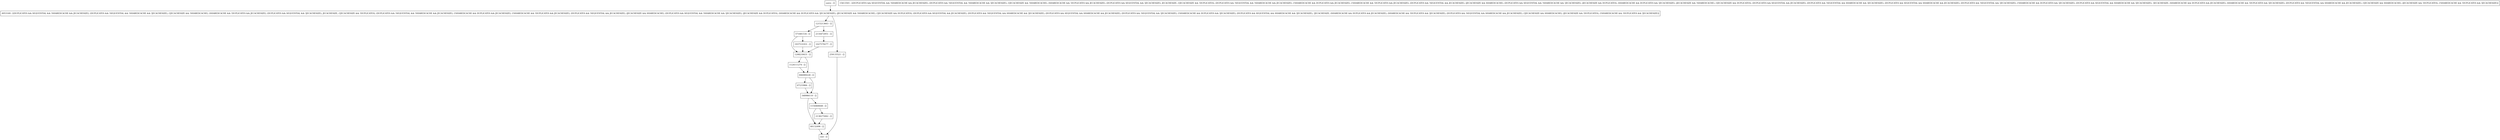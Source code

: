 digraph finishInit {
node [shape=record];
1208218431 [label="1208218431 - []"];
1937531931 [label="1937531931 - []"];
1215213663 [label="1215213663 - []"];
67233984 [label="67233984 - []"];
1124111274 [label="1124111274 - []"];
entry [label="entry - []"];
exit [label="exit - []"];
259135521 [label="259135521 - []"];
60132496 [label="60132496 - []"];
15613501 [label="15613501 - [(DUPLICATES && SEQUENTIAL && !SHAREDCACHE && JECACHESIZE), (DUPLICATES && !SEQUENTIAL && !SHAREDCACHE && !JECACHESIZE), (!JECACHESIZE && !SHAREDCACHE), (SHAREDCACHE && !DUPLICATES && JECACHESIZE), (DUPLICATES && SEQUENTIAL && !JECACHESIZE), JECACHESIZE, (!JECACHESIZE && !DUPLICATES), (DUPLICATES && !SEQUENTIAL && !SHAREDCACHE && JECACHESIZE), (!SHAREDCACHE && DUPLICATES && JECACHESIZE), (!SHAREDCACHE && !DUPLICATES && JECACHESIZE), (DUPLICATES && !SEQUENTIAL && JECACHESIZE), (JECACHESIZE && SHAREDCACHE), (DUPLICATES && SEQUENTIAL && !SHAREDCACHE && !JECACHESIZE), (JECACHESIZE && DUPLICATES), (SHAREDCACHE && DUPLICATES && !JECACHESIZE), (JECACHESIZE && !SHAREDCACHE), (!JECACHESIZE && DUPLICATES), (DUPLICATES && SEQUENTIAL && JECACHESIZE), (DUPLICATES && !SEQUENTIAL && SHAREDCACHE && !JECACHESIZE), (DUPLICATES && SEQUENTIAL && SHAREDCACHE && JECACHESIZE), (DUPLICATES && !SEQUENTIAL && !JECACHESIZE), (!SHAREDCACHE && DUPLICATES && !JECACHESIZE), (DUPLICATES && SEQUENTIAL && SHAREDCACHE && !JECACHESIZE), !JECACHESIZE, (SHAREDCACHE && DUPLICATES && JECACHESIZE), (SHAREDCACHE && !DUPLICATES && !JECACHESIZE), (DUPLICATES && !SEQUENTIAL && SHAREDCACHE && JECACHESIZE), (!JECACHESIZE && SHAREDCACHE), (JECACHESIZE && !DUPLICATES), (!SHAREDCACHE && !DUPLICATES && !JECACHESIZE)]"];
571681534 [label="571681534 - []"];
1027579277 [label="1027579277 - []"];
1154468448 [label="1154468448 - []"];
4953169 [label="4953169 - [(DUPLICATES && SEQUENTIAL && !SHAREDCACHE && JECACHESIZE), (DUPLICATES && !SEQUENTIAL && !SHAREDCACHE && !JECACHESIZE), (!JECACHESIZE && !SHAREDCACHE), (SHAREDCACHE && !DUPLICATES && JECACHESIZE), (DUPLICATES && SEQUENTIAL && !JECACHESIZE), JECACHESIZE, (!JECACHESIZE && !DUPLICATES), (DUPLICATES && !SEQUENTIAL && !SHAREDCACHE && JECACHESIZE), (!SHAREDCACHE && DUPLICATES && JECACHESIZE), (!SHAREDCACHE && !DUPLICATES && JECACHESIZE), (DUPLICATES && !SEQUENTIAL && JECACHESIZE), (JECACHESIZE && SHAREDCACHE), (DUPLICATES && SEQUENTIAL && !SHAREDCACHE && !JECACHESIZE), (JECACHESIZE && DUPLICATES), (SHAREDCACHE && DUPLICATES && !JECACHESIZE), (JECACHESIZE && !SHAREDCACHE), (!JECACHESIZE && DUPLICATES), (DUPLICATES && SEQUENTIAL && JECACHESIZE), (DUPLICATES && !SEQUENTIAL && SHAREDCACHE && !JECACHESIZE), (DUPLICATES && SEQUENTIAL && SHAREDCACHE && JECACHESIZE), (DUPLICATES && !SEQUENTIAL && !JECACHESIZE), (!SHAREDCACHE && DUPLICATES && !JECACHESIZE), (DUPLICATES && SEQUENTIAL && SHAREDCACHE && !JECACHESIZE), !JECACHESIZE, (SHAREDCACHE && DUPLICATES && JECACHESIZE), (SHAREDCACHE && !DUPLICATES && !JECACHESIZE), (DUPLICATES && !SEQUENTIAL && SHAREDCACHE && JECACHESIZE), (!JECACHESIZE && SHAREDCACHE), (JECACHESIZE && !DUPLICATES), (!SHAREDCACHE && !DUPLICATES && !JECACHESIZE)]"];
2116472951 [label="2116472951 - []"];
2138275062 [label="2138275062 - []"];
348986110 [label="348986110 - []"];
846089228 [label="846089228 - []"];
entry;
exit;
1208218431 -> 1124111274;
1208218431 -> 846089228;
1937531931 -> 1208218431;
1215213663 -> 571681534;
1215213663 -> 2116472951;
67233984 -> 348986110;
1124111274 -> 846089228;
entry -> 4953169;
259135521 -> exit;
60132496 -> exit;
571681534 -> 1208218431;
571681534 -> 1937531931;
1027579277 -> 1208218431;
1154468448 -> 60132496;
1154468448 -> 2138275062;
4953169 -> 259135521;
4953169 -> 1215213663;
2116472951 -> 1027579277;
2138275062 -> 60132496;
348986110 -> 60132496;
348986110 -> 1154468448;
846089228 -> 67233984;
846089228 -> 348986110;
}
